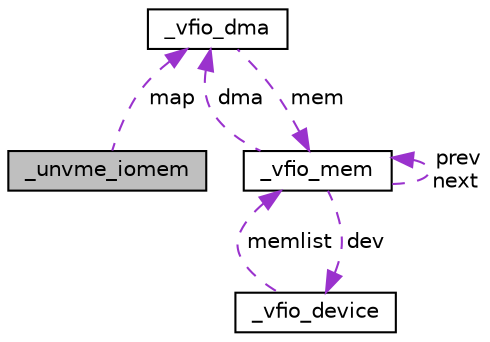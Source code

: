 digraph "_unvme_iomem"
{
  edge [fontname="Helvetica",fontsize="10",labelfontname="Helvetica",labelfontsize="10"];
  node [fontname="Helvetica",fontsize="10",shape=record];
  Node1 [label="_unvme_iomem",height=0.2,width=0.4,color="black", fillcolor="grey75", style="filled", fontcolor="black"];
  Node2 -> Node1 [dir="back",color="darkorchid3",fontsize="10",style="dashed",label=" map" ,fontname="Helvetica"];
  Node2 [label="_vfio_dma",height=0.2,width=0.4,color="black", fillcolor="white", style="filled",URL="$struct__vfio__dma.html",tooltip="VFIO dma allocation structure. "];
  Node3 -> Node2 [dir="back",color="darkorchid3",fontsize="10",style="dashed",label=" mem" ,fontname="Helvetica"];
  Node3 [label="_vfio_mem",height=0.2,width=0.4,color="black", fillcolor="white", style="filled",URL="$struct__vfio__mem.html",tooltip="VFIO memory allocation entry. "];
  Node3 -> Node3 [dir="back",color="darkorchid3",fontsize="10",style="dashed",label=" prev\nnext" ,fontname="Helvetica"];
  Node2 -> Node3 [dir="back",color="darkorchid3",fontsize="10",style="dashed",label=" dma" ,fontname="Helvetica"];
  Node4 -> Node3 [dir="back",color="darkorchid3",fontsize="10",style="dashed",label=" dev" ,fontname="Helvetica"];
  Node4 [label="_vfio_device",height=0.2,width=0.4,color="black", fillcolor="white", style="filled",URL="$struct__vfio__device.html",tooltip="VFIO device structure. "];
  Node3 -> Node4 [dir="back",color="darkorchid3",fontsize="10",style="dashed",label=" memlist" ,fontname="Helvetica"];
}

